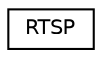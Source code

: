 digraph "Graphical Class Hierarchy"
{
  edge [fontname="Helvetica",fontsize="10",labelfontname="Helvetica",labelfontsize="10"];
  node [fontname="Helvetica",fontsize="10",shape=record];
  rankdir="LR";
  Node0 [label="RTSP",height=0.2,width=0.4,color="black", fillcolor="white", style="filled",URL="$struct_r_t_s_p.html"];
}

